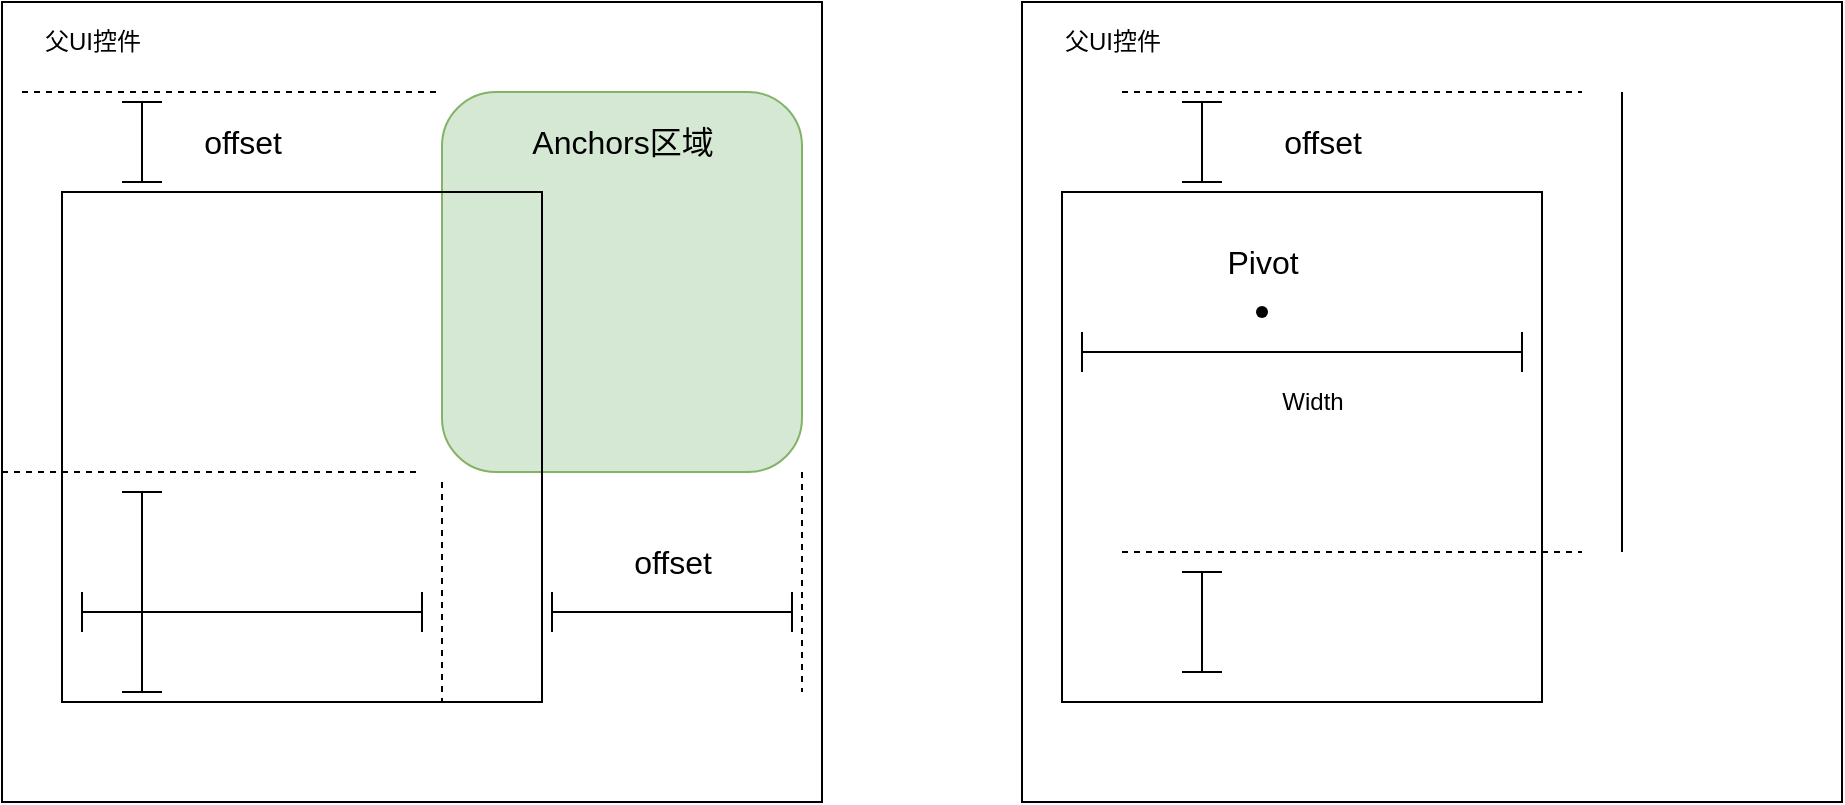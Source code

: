 <mxfile version="21.6.8" type="device">
  <diagram name="第 1 页" id="d-qlLgbnq9rZS_cFS39g">
    <mxGraphModel dx="1728" dy="1003" grid="1" gridSize="10" guides="1" tooltips="1" connect="1" arrows="1" fold="1" page="1" pageScale="1" pageWidth="827" pageHeight="1169" math="0" shadow="0">
      <root>
        <mxCell id="0" />
        <mxCell id="1" parent="0" />
        <mxCell id="cKecjwQHpHygs0f-UZhu-22" value="" style="rounded=0;whiteSpace=wrap;html=1;" vertex="1" parent="1">
          <mxGeometry x="560" y="195" width="410" height="400" as="geometry" />
        </mxCell>
        <mxCell id="cKecjwQHpHygs0f-UZhu-1" value="" style="rounded=0;whiteSpace=wrap;html=1;" vertex="1" parent="1">
          <mxGeometry x="50" y="195" width="410" height="400" as="geometry" />
        </mxCell>
        <mxCell id="cKecjwQHpHygs0f-UZhu-2" value="父UI控件" style="text;html=1;align=center;verticalAlign=middle;resizable=0;points=[];autosize=1;strokeColor=none;fillColor=none;" vertex="1" parent="1">
          <mxGeometry x="60" y="200" width="70" height="30" as="geometry" />
        </mxCell>
        <mxCell id="cKecjwQHpHygs0f-UZhu-3" value="" style="rounded=1;whiteSpace=wrap;html=1;fillColor=#d5e8d4;strokeColor=#82b366;" vertex="1" parent="1">
          <mxGeometry x="270" y="240" width="180" height="190" as="geometry" />
        </mxCell>
        <mxCell id="cKecjwQHpHygs0f-UZhu-6" value="" style="endArrow=none;html=1;rounded=0;" edge="1" parent="1">
          <mxGeometry width="50" height="50" relative="1" as="geometry">
            <mxPoint x="860" y="470" as="sourcePoint" />
            <mxPoint x="860" y="240" as="targetPoint" />
          </mxGeometry>
        </mxCell>
        <mxCell id="cKecjwQHpHygs0f-UZhu-7" value="Anchors区域" style="text;html=1;align=center;verticalAlign=middle;resizable=0;points=[];autosize=1;strokeColor=none;fillColor=none;fontSize=16;" vertex="1" parent="1">
          <mxGeometry x="305" y="250" width="110" height="30" as="geometry" />
        </mxCell>
        <mxCell id="cKecjwQHpHygs0f-UZhu-10" value="" style="endArrow=none;dashed=1;html=1;rounded=0;entryX=0;entryY=0;entryDx=0;entryDy=0;" edge="1" parent="1" target="cKecjwQHpHygs0f-UZhu-3">
          <mxGeometry width="50" height="50" relative="1" as="geometry">
            <mxPoint x="60" y="240" as="sourcePoint" />
            <mxPoint x="190" y="240" as="targetPoint" />
          </mxGeometry>
        </mxCell>
        <mxCell id="cKecjwQHpHygs0f-UZhu-11" value="" style="endArrow=none;dashed=1;html=1;rounded=0;exitX=1;exitY=1;exitDx=0;exitDy=0;" edge="1" parent="1" source="cKecjwQHpHygs0f-UZhu-3">
          <mxGeometry width="50" height="50" relative="1" as="geometry">
            <mxPoint x="320" y="470" as="sourcePoint" />
            <mxPoint x="450" y="540" as="targetPoint" />
          </mxGeometry>
        </mxCell>
        <mxCell id="cKecjwQHpHygs0f-UZhu-12" value="" style="rounded=0;whiteSpace=wrap;html=1;fillColor=none;" vertex="1" parent="1">
          <mxGeometry x="80" y="290" width="240" height="255" as="geometry" />
        </mxCell>
        <mxCell id="cKecjwQHpHygs0f-UZhu-13" value="" style="endArrow=none;dashed=1;html=1;rounded=0;" edge="1" parent="1">
          <mxGeometry width="50" height="50" relative="1" as="geometry">
            <mxPoint x="610" y="240" as="sourcePoint" />
            <mxPoint x="840" y="240" as="targetPoint" />
          </mxGeometry>
        </mxCell>
        <mxCell id="cKecjwQHpHygs0f-UZhu-14" value="" style="shape=crossbar;whiteSpace=wrap;html=1;rounded=1;direction=south;" vertex="1" parent="1">
          <mxGeometry x="110" y="245" width="20" height="40" as="geometry" />
        </mxCell>
        <mxCell id="cKecjwQHpHygs0f-UZhu-15" value="offset" style="text;html=1;align=center;verticalAlign=middle;resizable=0;points=[];autosize=1;strokeColor=none;fillColor=none;fontSize=16;" vertex="1" parent="1">
          <mxGeometry x="140" y="250" width="60" height="30" as="geometry" />
        </mxCell>
        <mxCell id="cKecjwQHpHygs0f-UZhu-16" value="offset" style="text;html=1;align=center;verticalAlign=middle;resizable=0;points=[];autosize=1;strokeColor=none;fillColor=none;fontSize=16;" vertex="1" parent="1">
          <mxGeometry x="355" y="460" width="60" height="30" as="geometry" />
        </mxCell>
        <mxCell id="cKecjwQHpHygs0f-UZhu-18" value="" style="shape=crossbar;whiteSpace=wrap;html=1;rounded=1;" vertex="1" parent="1">
          <mxGeometry x="325" y="490" width="120" height="20" as="geometry" />
        </mxCell>
        <mxCell id="cKecjwQHpHygs0f-UZhu-23" value="" style="rounded=0;whiteSpace=wrap;html=1;fillColor=none;" vertex="1" parent="1">
          <mxGeometry x="580" y="290" width="240" height="255" as="geometry" />
        </mxCell>
        <mxCell id="cKecjwQHpHygs0f-UZhu-24" value="" style="endArrow=none;dashed=1;html=1;rounded=0;entryX=0;entryY=0;entryDx=0;entryDy=0;" edge="1" parent="1">
          <mxGeometry width="50" height="50" relative="1" as="geometry">
            <mxPoint x="50" y="430" as="sourcePoint" />
            <mxPoint x="260" y="430" as="targetPoint" />
          </mxGeometry>
        </mxCell>
        <mxCell id="cKecjwQHpHygs0f-UZhu-25" value="" style="shape=crossbar;whiteSpace=wrap;html=1;rounded=1;direction=south;" vertex="1" parent="1">
          <mxGeometry x="110" y="440" width="20" height="100" as="geometry" />
        </mxCell>
        <mxCell id="cKecjwQHpHygs0f-UZhu-26" value="" style="endArrow=none;dashed=1;html=1;rounded=0;exitX=1;exitY=1;exitDx=0;exitDy=0;" edge="1" parent="1">
          <mxGeometry width="50" height="50" relative="1" as="geometry">
            <mxPoint x="270" y="435" as="sourcePoint" />
            <mxPoint x="270" y="545" as="targetPoint" />
          </mxGeometry>
        </mxCell>
        <mxCell id="cKecjwQHpHygs0f-UZhu-27" value="" style="shape=crossbar;whiteSpace=wrap;html=1;rounded=1;" vertex="1" parent="1">
          <mxGeometry x="90" y="490" width="170" height="20" as="geometry" />
        </mxCell>
        <mxCell id="cKecjwQHpHygs0f-UZhu-28" value="" style="shape=crossbar;whiteSpace=wrap;html=1;rounded=1;direction=south;" vertex="1" parent="1">
          <mxGeometry x="640" y="245" width="20" height="40" as="geometry" />
        </mxCell>
        <mxCell id="cKecjwQHpHygs0f-UZhu-29" value="offset" style="text;html=1;align=center;verticalAlign=middle;resizable=0;points=[];autosize=1;strokeColor=none;fillColor=none;fontSize=16;" vertex="1" parent="1">
          <mxGeometry x="680" y="250" width="60" height="30" as="geometry" />
        </mxCell>
        <mxCell id="cKecjwQHpHygs0f-UZhu-30" value="" style="shape=waypoint;sketch=0;fillStyle=solid;size=6;pointerEvents=1;points=[];fillColor=none;resizable=0;rotatable=0;perimeter=centerPerimeter;snapToPoint=1;" vertex="1" parent="1">
          <mxGeometry x="670" y="340" width="20" height="20" as="geometry" />
        </mxCell>
        <mxCell id="cKecjwQHpHygs0f-UZhu-31" value="Pivot" style="text;html=1;align=center;verticalAlign=middle;resizable=0;points=[];autosize=1;strokeColor=none;fillColor=none;fontSize=16;" vertex="1" parent="1">
          <mxGeometry x="650" y="310" width="60" height="30" as="geometry" />
        </mxCell>
        <mxCell id="cKecjwQHpHygs0f-UZhu-33" value="" style="shape=crossbar;whiteSpace=wrap;html=1;rounded=1;" vertex="1" parent="1">
          <mxGeometry x="590" y="360" width="220" height="20" as="geometry" />
        </mxCell>
        <mxCell id="cKecjwQHpHygs0f-UZhu-34" value="Width" style="text;html=1;align=center;verticalAlign=middle;resizable=0;points=[];autosize=1;strokeColor=none;fillColor=none;" vertex="1" parent="1">
          <mxGeometry x="680" y="380" width="50" height="30" as="geometry" />
        </mxCell>
        <mxCell id="cKecjwQHpHygs0f-UZhu-35" value="" style="endArrow=none;dashed=1;html=1;rounded=0;" edge="1" parent="1">
          <mxGeometry width="50" height="50" relative="1" as="geometry">
            <mxPoint x="610" y="470" as="sourcePoint" />
            <mxPoint x="840" y="470" as="targetPoint" />
          </mxGeometry>
        </mxCell>
        <mxCell id="cKecjwQHpHygs0f-UZhu-36" value="" style="shape=crossbar;whiteSpace=wrap;html=1;rounded=1;direction=south;" vertex="1" parent="1">
          <mxGeometry x="640" y="480" width="20" height="50" as="geometry" />
        </mxCell>
        <mxCell id="cKecjwQHpHygs0f-UZhu-37" value="父UI控件" style="text;html=1;align=center;verticalAlign=middle;resizable=0;points=[];autosize=1;strokeColor=none;fillColor=none;" vertex="1" parent="1">
          <mxGeometry x="570" y="200" width="70" height="30" as="geometry" />
        </mxCell>
      </root>
    </mxGraphModel>
  </diagram>
</mxfile>
